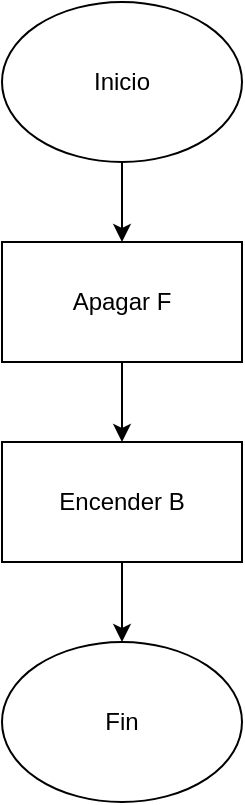 <mxfile version="26.1.0">
  <diagram name="Page-1" id="v5d5ImyOzZ3FuXP52i_W">
    <mxGraphModel dx="1050" dy="569" grid="1" gridSize="10" guides="1" tooltips="1" connect="1" arrows="1" fold="1" page="1" pageScale="1" pageWidth="850" pageHeight="1100" math="0" shadow="0">
      <root>
        <mxCell id="0" />
        <mxCell id="1" parent="0" />
        <mxCell id="VrVjNtkXshsdgIfXS3S5-3" value="" style="edgeStyle=orthogonalEdgeStyle;rounded=0;orthogonalLoop=1;jettySize=auto;html=1;" edge="1" parent="1" source="VrVjNtkXshsdgIfXS3S5-1" target="VrVjNtkXshsdgIfXS3S5-2">
          <mxGeometry relative="1" as="geometry" />
        </mxCell>
        <mxCell id="VrVjNtkXshsdgIfXS3S5-1" value="Inicio" style="ellipse;whiteSpace=wrap;html=1;" vertex="1" parent="1">
          <mxGeometry x="365" y="20" width="120" height="80" as="geometry" />
        </mxCell>
        <mxCell id="VrVjNtkXshsdgIfXS3S5-5" value="" style="edgeStyle=orthogonalEdgeStyle;rounded=0;orthogonalLoop=1;jettySize=auto;html=1;" edge="1" parent="1" source="VrVjNtkXshsdgIfXS3S5-2" target="VrVjNtkXshsdgIfXS3S5-4">
          <mxGeometry relative="1" as="geometry" />
        </mxCell>
        <mxCell id="VrVjNtkXshsdgIfXS3S5-2" value="Apagar F" style="rounded=0;whiteSpace=wrap;html=1;" vertex="1" parent="1">
          <mxGeometry x="365" y="140" width="120" height="60" as="geometry" />
        </mxCell>
        <mxCell id="VrVjNtkXshsdgIfXS3S5-7" value="" style="edgeStyle=orthogonalEdgeStyle;rounded=0;orthogonalLoop=1;jettySize=auto;html=1;" edge="1" parent="1" source="VrVjNtkXshsdgIfXS3S5-4" target="VrVjNtkXshsdgIfXS3S5-6">
          <mxGeometry relative="1" as="geometry" />
        </mxCell>
        <mxCell id="VrVjNtkXshsdgIfXS3S5-4" value="Encender B" style="rounded=0;whiteSpace=wrap;html=1;" vertex="1" parent="1">
          <mxGeometry x="365" y="240" width="120" height="60" as="geometry" />
        </mxCell>
        <mxCell id="VrVjNtkXshsdgIfXS3S5-6" value="Fin" style="ellipse;whiteSpace=wrap;html=1;" vertex="1" parent="1">
          <mxGeometry x="365" y="340" width="120" height="80" as="geometry" />
        </mxCell>
      </root>
    </mxGraphModel>
  </diagram>
</mxfile>
